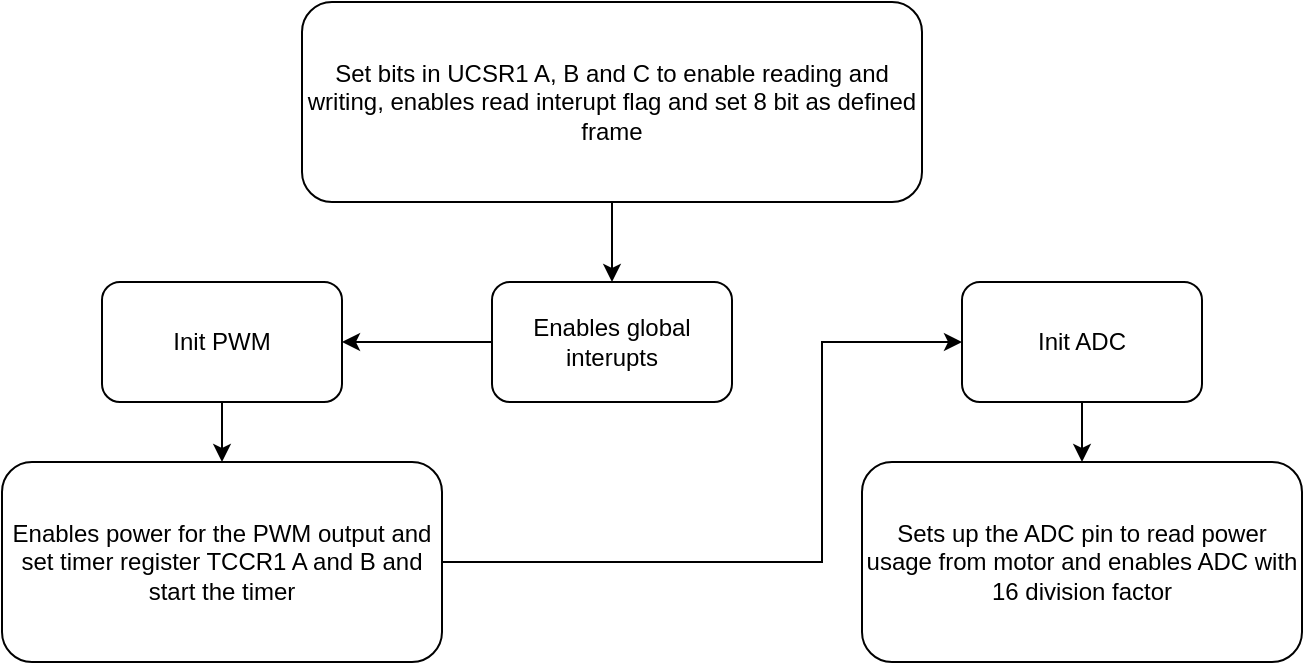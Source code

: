 <mxfile version="24.3.1" type="device">
  <diagram name="Page-1" id="qD9-NshoctLQBG8iWgbx">
    <mxGraphModel dx="1050" dy="530" grid="1" gridSize="10" guides="1" tooltips="1" connect="1" arrows="1" fold="1" page="1" pageScale="1" pageWidth="827" pageHeight="1169" math="0" shadow="0">
      <root>
        <mxCell id="0" />
        <mxCell id="1" parent="0" />
        <mxCell id="GqALn78hp8vflBm2i01R-7" style="edgeStyle=orthogonalEdgeStyle;rounded=0;orthogonalLoop=1;jettySize=auto;html=1;exitX=0.5;exitY=1;exitDx=0;exitDy=0;entryX=0.5;entryY=0;entryDx=0;entryDy=0;" edge="1" parent="1" source="GqALn78hp8vflBm2i01R-3" target="GqALn78hp8vflBm2i01R-4">
          <mxGeometry relative="1" as="geometry" />
        </mxCell>
        <mxCell id="GqALn78hp8vflBm2i01R-3" value="Set bits in UCSR1 A, B and C to enable reading and writing, enables read interupt flag and set 8 bit as defined frame" style="rounded=1;whiteSpace=wrap;html=1;" vertex="1" parent="1">
          <mxGeometry x="240" y="70" width="310" height="100" as="geometry" />
        </mxCell>
        <mxCell id="GqALn78hp8vflBm2i01R-10" style="edgeStyle=orthogonalEdgeStyle;rounded=0;orthogonalLoop=1;jettySize=auto;html=1;exitX=0;exitY=0.5;exitDx=0;exitDy=0;entryX=1;entryY=0.5;entryDx=0;entryDy=0;" edge="1" parent="1" source="GqALn78hp8vflBm2i01R-4" target="GqALn78hp8vflBm2i01R-9">
          <mxGeometry relative="1" as="geometry" />
        </mxCell>
        <mxCell id="GqALn78hp8vflBm2i01R-4" value="Enables global interupts" style="rounded=1;whiteSpace=wrap;html=1;" vertex="1" parent="1">
          <mxGeometry x="335" y="210" width="120" height="60" as="geometry" />
        </mxCell>
        <mxCell id="GqALn78hp8vflBm2i01R-13" style="edgeStyle=orthogonalEdgeStyle;rounded=0;orthogonalLoop=1;jettySize=auto;html=1;exitX=1;exitY=0.5;exitDx=0;exitDy=0;entryX=0;entryY=0.5;entryDx=0;entryDy=0;" edge="1" parent="1" source="GqALn78hp8vflBm2i01R-5" target="GqALn78hp8vflBm2i01R-12">
          <mxGeometry relative="1" as="geometry">
            <Array as="points">
              <mxPoint x="500" y="350" />
              <mxPoint x="500" y="240" />
            </Array>
          </mxGeometry>
        </mxCell>
        <mxCell id="GqALn78hp8vflBm2i01R-5" value="Enables power for the PWM output and set timer register TCCR1 A and B and start the timer" style="rounded=1;whiteSpace=wrap;html=1;" vertex="1" parent="1">
          <mxGeometry x="90" y="300" width="220" height="100" as="geometry" />
        </mxCell>
        <mxCell id="GqALn78hp8vflBm2i01R-11" style="edgeStyle=orthogonalEdgeStyle;rounded=0;orthogonalLoop=1;jettySize=auto;html=1;exitX=0.5;exitY=1;exitDx=0;exitDy=0;entryX=0.5;entryY=0;entryDx=0;entryDy=0;" edge="1" parent="1" source="GqALn78hp8vflBm2i01R-9" target="GqALn78hp8vflBm2i01R-5">
          <mxGeometry relative="1" as="geometry" />
        </mxCell>
        <mxCell id="GqALn78hp8vflBm2i01R-9" value="Init PWM" style="rounded=1;whiteSpace=wrap;html=1;" vertex="1" parent="1">
          <mxGeometry x="140" y="210" width="120" height="60" as="geometry" />
        </mxCell>
        <mxCell id="GqALn78hp8vflBm2i01R-15" style="edgeStyle=orthogonalEdgeStyle;rounded=0;orthogonalLoop=1;jettySize=auto;html=1;exitX=0.5;exitY=1;exitDx=0;exitDy=0;entryX=0.5;entryY=0;entryDx=0;entryDy=0;" edge="1" parent="1" source="GqALn78hp8vflBm2i01R-12" target="GqALn78hp8vflBm2i01R-14">
          <mxGeometry relative="1" as="geometry" />
        </mxCell>
        <mxCell id="GqALn78hp8vflBm2i01R-12" value="Init ADC" style="rounded=1;whiteSpace=wrap;html=1;" vertex="1" parent="1">
          <mxGeometry x="570" y="210" width="120" height="60" as="geometry" />
        </mxCell>
        <mxCell id="GqALn78hp8vflBm2i01R-14" value="Sets up the ADC pin to read power usage from motor and enables ADC with 16 division factor " style="rounded=1;whiteSpace=wrap;html=1;" vertex="1" parent="1">
          <mxGeometry x="520" y="300" width="220" height="100" as="geometry" />
        </mxCell>
      </root>
    </mxGraphModel>
  </diagram>
</mxfile>
